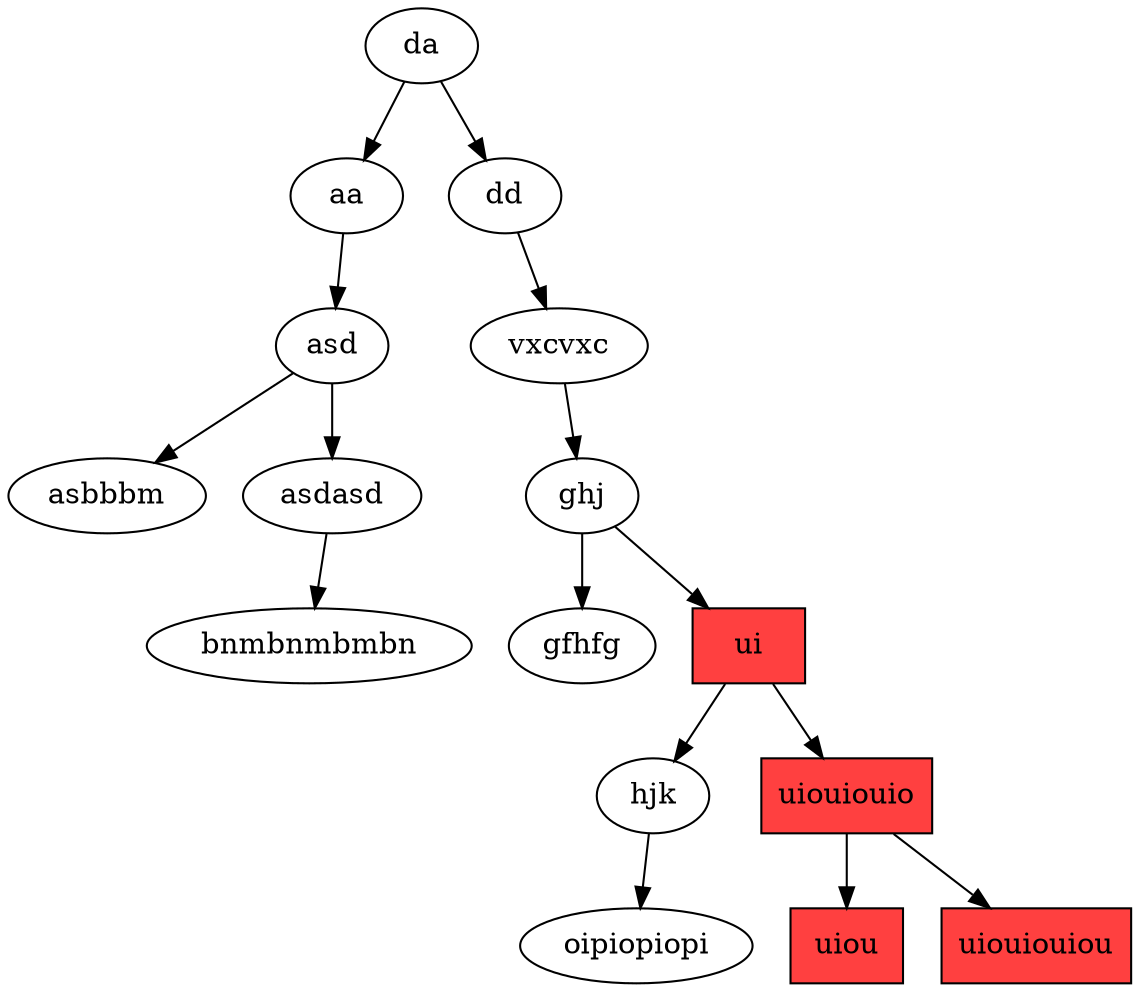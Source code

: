 digraph painted_tree {
da -> aa;
da -> dd;
dd -> vxcvxc;
vxcvxc -> ghj;
ghj -> gfhfg;
{
	node [shape=rounded]
	ui [style=filled, fillcolor=brown1]
}
ghj -> ui;
ui -> hjk;
{
	node [shape=rounded]
	uiouiouio [style=filled, fillcolor=brown1]
}
ui -> uiouiouio;
{
	node [shape=rounded]
	uiou [style=filled, fillcolor=brown1]
}
uiouiouio -> uiou;
{
	node [shape=rounded]
	uiouiouiou [style=filled, fillcolor=brown1]
}
uiouiouio -> uiouiouiou;
hjk -> oipiopiopi;
aa -> asd;
asd -> asbbbm;
asd -> asdasd;
asdasd -> bnmbnmbmbn;
}
